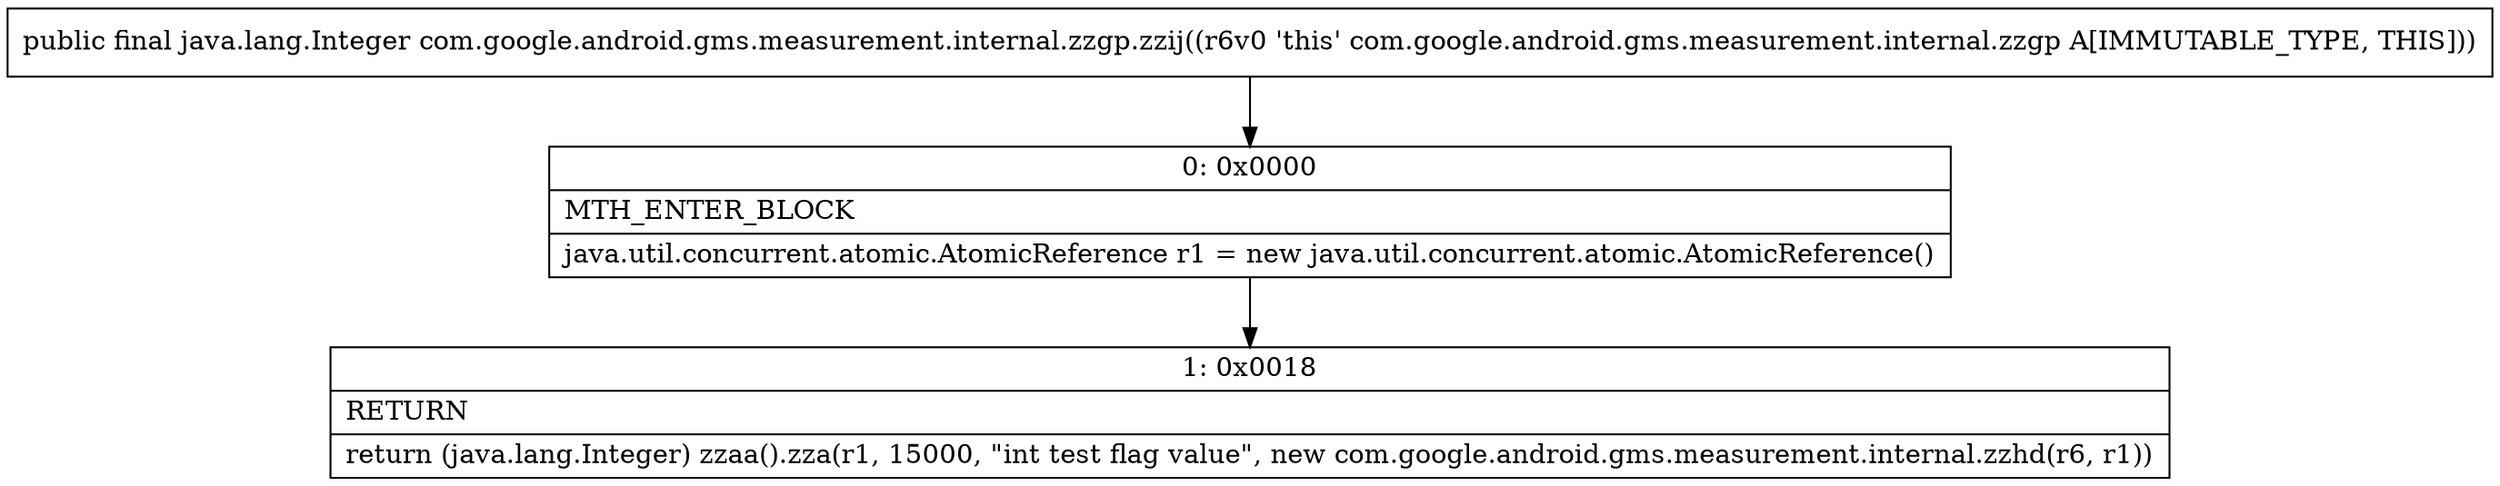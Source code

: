 digraph "CFG forcom.google.android.gms.measurement.internal.zzgp.zzij()Ljava\/lang\/Integer;" {
Node_0 [shape=record,label="{0\:\ 0x0000|MTH_ENTER_BLOCK\l|java.util.concurrent.atomic.AtomicReference r1 = new java.util.concurrent.atomic.AtomicReference()\l}"];
Node_1 [shape=record,label="{1\:\ 0x0018|RETURN\l|return (java.lang.Integer) zzaa().zza(r1, 15000, \"int test flag value\", new com.google.android.gms.measurement.internal.zzhd(r6, r1))\l}"];
MethodNode[shape=record,label="{public final java.lang.Integer com.google.android.gms.measurement.internal.zzgp.zzij((r6v0 'this' com.google.android.gms.measurement.internal.zzgp A[IMMUTABLE_TYPE, THIS])) }"];
MethodNode -> Node_0;
Node_0 -> Node_1;
}

